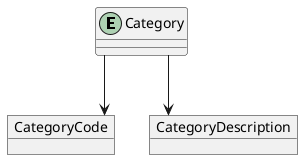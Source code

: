 @startuml Modelo de domínio
' hide the spot


' avoid problems with angled crows feet
skinparam linetype ortho

entity Category
object CategoryCode
object CategoryDescription

Category --> CategoryCode
Category --> CategoryDescription


@enduml